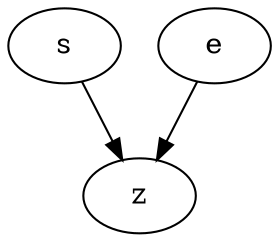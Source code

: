 strict digraph "" {
	s	 [complexity=1,
		importance=1.7000029792,
		rank=1.7000029792];
	z	 [complexity=0,
		importance=0.400000777182,
		rank=0.0];
	s -> z;
	e	 [complexity=1,
		importance=2.10000375638,
		rank=2.10000375638];
	e -> z;
}
